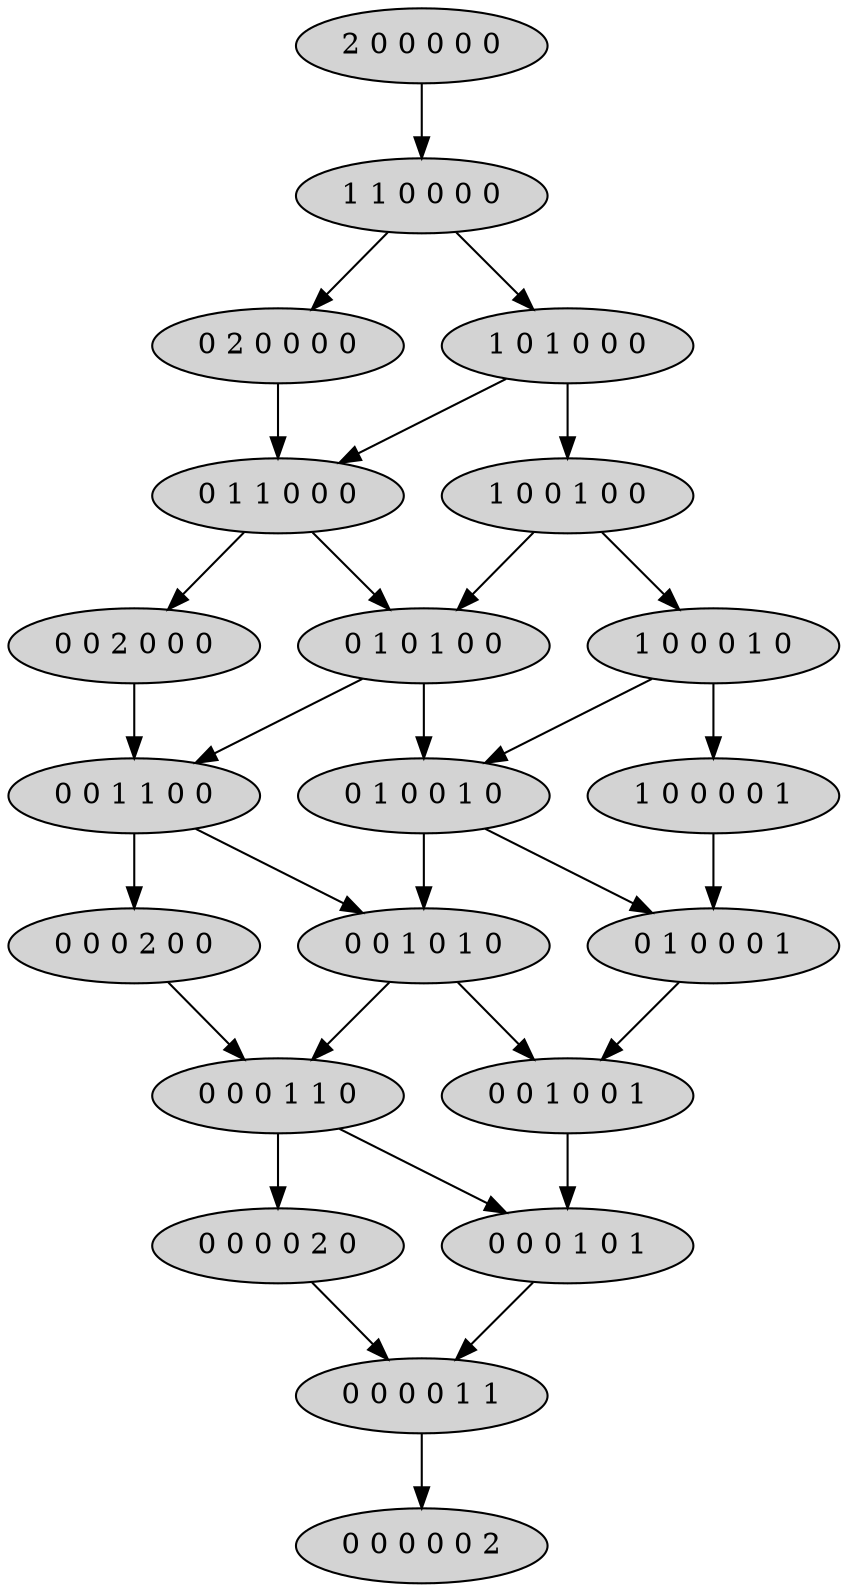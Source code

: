 digraph layout
{
	node [
		style=filled
	];
	<2 0 0 0 0 0> -> <1 1 0 0 0 0>
	<1 1 0 0 0 0> -> <0 2 0 0 0 0>
	<0 2 0 0 0 0> -> <0 1 1 0 0 0>
	<0 1 1 0 0 0> -> <0 0 2 0 0 0>
	<0 0 2 0 0 0> -> <0 0 1 1 0 0>
	<0 0 1 1 0 0> -> <0 0 0 2 0 0>
	<0 0 0 2 0 0> -> <0 0 0 1 1 0>
	<0 0 0 1 1 0> -> <0 0 0 0 2 0>
	<0 0 0 0 2 0> -> <0 0 0 0 1 1>
	<0 0 0 0 1 1> -> <0 0 0 0 0 2>
	<0 0 0 1 1 0> -> <0 0 0 1 0 1>
	<0 0 0 1 0 1> -> <0 0 0 0 1 1>
	<0 0 1 1 0 0> -> <0 0 1 0 1 0>
	<0 0 1 0 1 0> -> <0 0 0 1 1 0>
	<0 0 1 0 1 0> -> <0 0 1 0 0 1>
	<0 0 1 0 0 1> -> <0 0 0 1 0 1>
	<0 1 1 0 0 0> -> <0 1 0 1 0 0>
	<0 1 0 1 0 0> -> <0 0 1 1 0 0>
	<0 1 0 1 0 0> -> <0 1 0 0 1 0>
	<0 1 0 0 1 0> -> <0 0 1 0 1 0>
	<0 1 0 0 1 0> -> <0 1 0 0 0 1>
	<0 1 0 0 0 1> -> <0 0 1 0 0 1>
	<1 1 0 0 0 0> -> <1 0 1 0 0 0>
	<1 0 1 0 0 0> -> <0 1 1 0 0 0>
	<1 0 1 0 0 0> -> <1 0 0 1 0 0>
	<1 0 0 1 0 0> -> <0 1 0 1 0 0>
	<1 0 0 1 0 0> -> <1 0 0 0 1 0>
	<1 0 0 0 1 0> -> <0 1 0 0 1 0>
	<1 0 0 0 1 0> -> <1 0 0 0 0 1>
	<1 0 0 0 0 1> -> <0 1 0 0 0 1>

}
